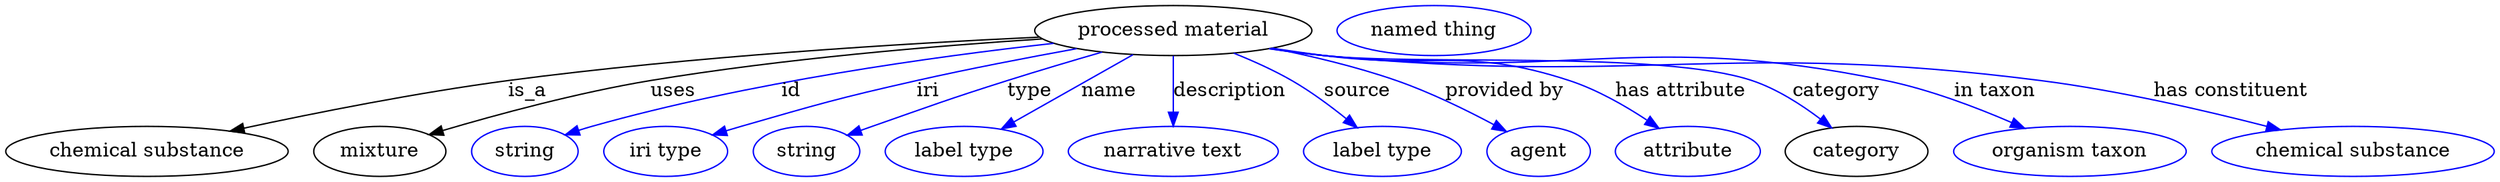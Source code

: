 digraph {
	graph [bb="0,0,1455.6,123"];
	node [label="\N"];
	"processed material"	 [height=0.5,
		label="processed material",
		pos="687.29,105",
		width=2.1484];
	"chemical substance"	 [height=0.5,
		pos="79.293,18",
		width=2.2026];
	"processed material" -> "chemical substance"	 [label=is_a,
		lp="303.29,61.5",
		pos="e,129.23,32.115 611.53,101.34 531.71,96.736 402.54,87.125 292.29,69 240.02,60.405 181.55,46.059 139.12,34.768"];
	mixture	 [height=0.5,
		pos="215.29,18",
		width=1.0652];
	"processed material" -> mixture	 [label=uses,
		lp="391.29,61.5",
		pos="e,244.73,29.743 613.35,99.669 550.64,94.359 458.51,84.698 379.29,69 326.29,58.498 313.57,53.013 262.29,36 259.7,35.14 257.04,34.221 \
254.37,33.271"];
	id	 [color=blue,
		height=0.5,
		label=string,
		pos="302.29,18",
		width=0.84854];
	"processed material" -> id	 [color=blue,
		label=id,
		lp="459.79,61.5",
		pos="e,326.13,29.542 618.05,96.887 547.31,87.278 435,68.349 342.29,36 340.05,35.217 337.76,34.357 335.46,33.451",
		style=solid];
	iri	 [color=blue,
		height=0.5,
		label="iri type",
		pos="387.29,18",
		width=1.011];
	"processed material" -> iri	 [color=blue,
		label=iri,
		lp="544.79,61.5",
		pos="e,415.25,29.578 631.53,92.43 603.45,85.872 568.95,77.465 538.29,69 490.73,55.866 478.79,52.509 432.29,36 429.78,35.107 427.2,34.159 \
424.6,33.183",
		style=solid];
	type	 [color=blue,
		height=0.5,
		label=string,
		pos="472.29,18",
		width=0.84854];
	"processed material" -> type	 [color=blue,
		label=type,
		lp="604.29,61.5",
		pos="e,496.78,29.165 646.04,89.666 629.32,83.371 609.84,75.943 592.29,69 556.53,54.851 547.61,51.227 512.29,36 510.25,35.118 508.15,34.203 \
506.03,33.273",
		style=solid];
	name	 [color=blue,
		height=0.5,
		label="label type",
		pos="566.29,18",
		width=1.2638];
	"processed material" -> name	 [color=blue,
		label=name,
		lp="649.79,61.5",
		pos="e,588.52,33.979 663.39,87.812 644.26,74.058 617.31,54.684 596.66,39.833",
		style=solid];
	description	 [color=blue,
		height=0.5,
		label="narrative text",
		pos="687.29,18",
		width=1.6068];
	"processed material" -> description	 [color=blue,
		label=description,
		lp="717.79,61.5",
		pos="e,687.29,36.003 687.29,86.974 687.29,75.192 687.29,59.561 687.29,46.158",
		style=solid];
	source	 [color=blue,
		height=0.5,
		label="label type",
		pos="808.29,18",
		width=1.2638];
	"processed material" -> source	 [color=blue,
		label=source,
		lp="788.29,61.5",
		pos="e,791.53,35.184 720.27,88.669 730.82,82.942 742.33,76.143 752.29,69 763.42,61.017 774.77,51.088 784.31,42.117",
		style=solid];
	"provided by"	 [color=blue,
		height=0.5,
		label=agent,
		pos="901.29,18",
		width=0.83048];
	"processed material" -> "provided by"	 [color=blue,
		label="provided by",
		lp="874.29,61.5",
		pos="e,880.65,31.355 741.18,92.066 763.02,86.097 788.24,78.265 810.29,69 831.76,59.979 854.62,47.153 872.06,36.621",
		style=solid];
	"has attribute"	 [color=blue,
		height=0.5,
		label=attribute,
		pos="989.29,18",
		width=1.1193];
	"processed material" -> "has attribute"	 [color=blue,
		label="has attribute",
		lp="974.79,61.5",
		pos="e,970.11,34.095 743.81,92.68 753.93,90.652 764.41,88.67 774.29,87 834.85,76.772 853.71,90.338 911.29,69 929.38,62.296 947.55,50.772 \
961.79,40.372",
		style=solid];
	category	 [height=0.5,
		pos="1088.3,18",
		width=1.1374];
	"processed material" -> category	 [color=blue,
		label=category,
		lp="1065.8,61.5",
		pos="e,1070.1,34.199 742.8,92.407 753.22,90.358 764.06,88.44 774.29,87 879.34,72.223 912.05,103.7 1012.3,69 1030.3,62.758 1048.2,51.151 \
1062,40.586",
		style=solid];
	"in taxon"	 [color=blue,
		height=0.5,
		label="organism taxon",
		pos="1213.3,18",
		width=1.8234];
	"processed material" -> "in taxon"	 [color=blue,
		label="in taxon",
		lp="1160.8,61.5",
		pos="e,1183.2,34.245 742.31,92.338 752.88,90.27 763.89,88.362 774.29,87 915.09,68.564 955,101.25 1093.3,69 1121.4,62.448 1151.2,49.78 \
1174.2,38.71",
		style=solid];
	"has constituent"	 [color=blue,
		height=0.5,
		label="chemical substance",
		pos="1376.3,18",
		width=2.2026];
	"processed material" -> "has constituent"	 [color=blue,
		label="has constituent",
		lp="1297.3,61.5",
		pos="e,1331.8,32.98 742.3,92.231 752.87,90.172 763.88,88.295 774.29,87 956.62,64.315 1005.7,97.103 1187.3,69 1233.5,61.842 1284.7,47.63 \
1322.1,36.022",
		style=solid];
	"named thing_category"	 [color=blue,
		height=0.5,
		label="named thing",
		pos="838.29,105",
		width=1.5346];
}
